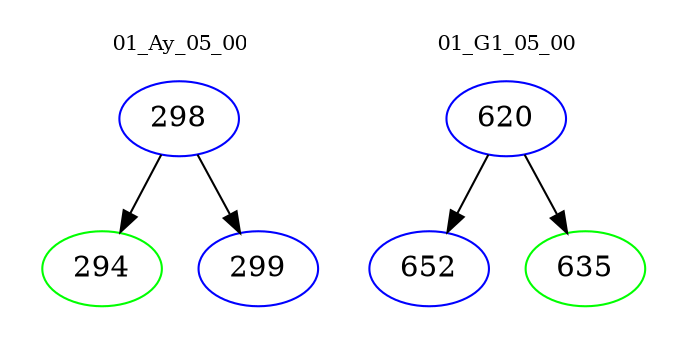 digraph{
subgraph cluster_0 {
color = white
label = "01_Ay_05_00";
fontsize=10;
T0_298 [label="298", color="blue"]
T0_298 -> T0_294 [color="black"]
T0_294 [label="294", color="green"]
T0_298 -> T0_299 [color="black"]
T0_299 [label="299", color="blue"]
}
subgraph cluster_1 {
color = white
label = "01_G1_05_00";
fontsize=10;
T1_620 [label="620", color="blue"]
T1_620 -> T1_652 [color="black"]
T1_652 [label="652", color="blue"]
T1_620 -> T1_635 [color="black"]
T1_635 [label="635", color="green"]
}
}
